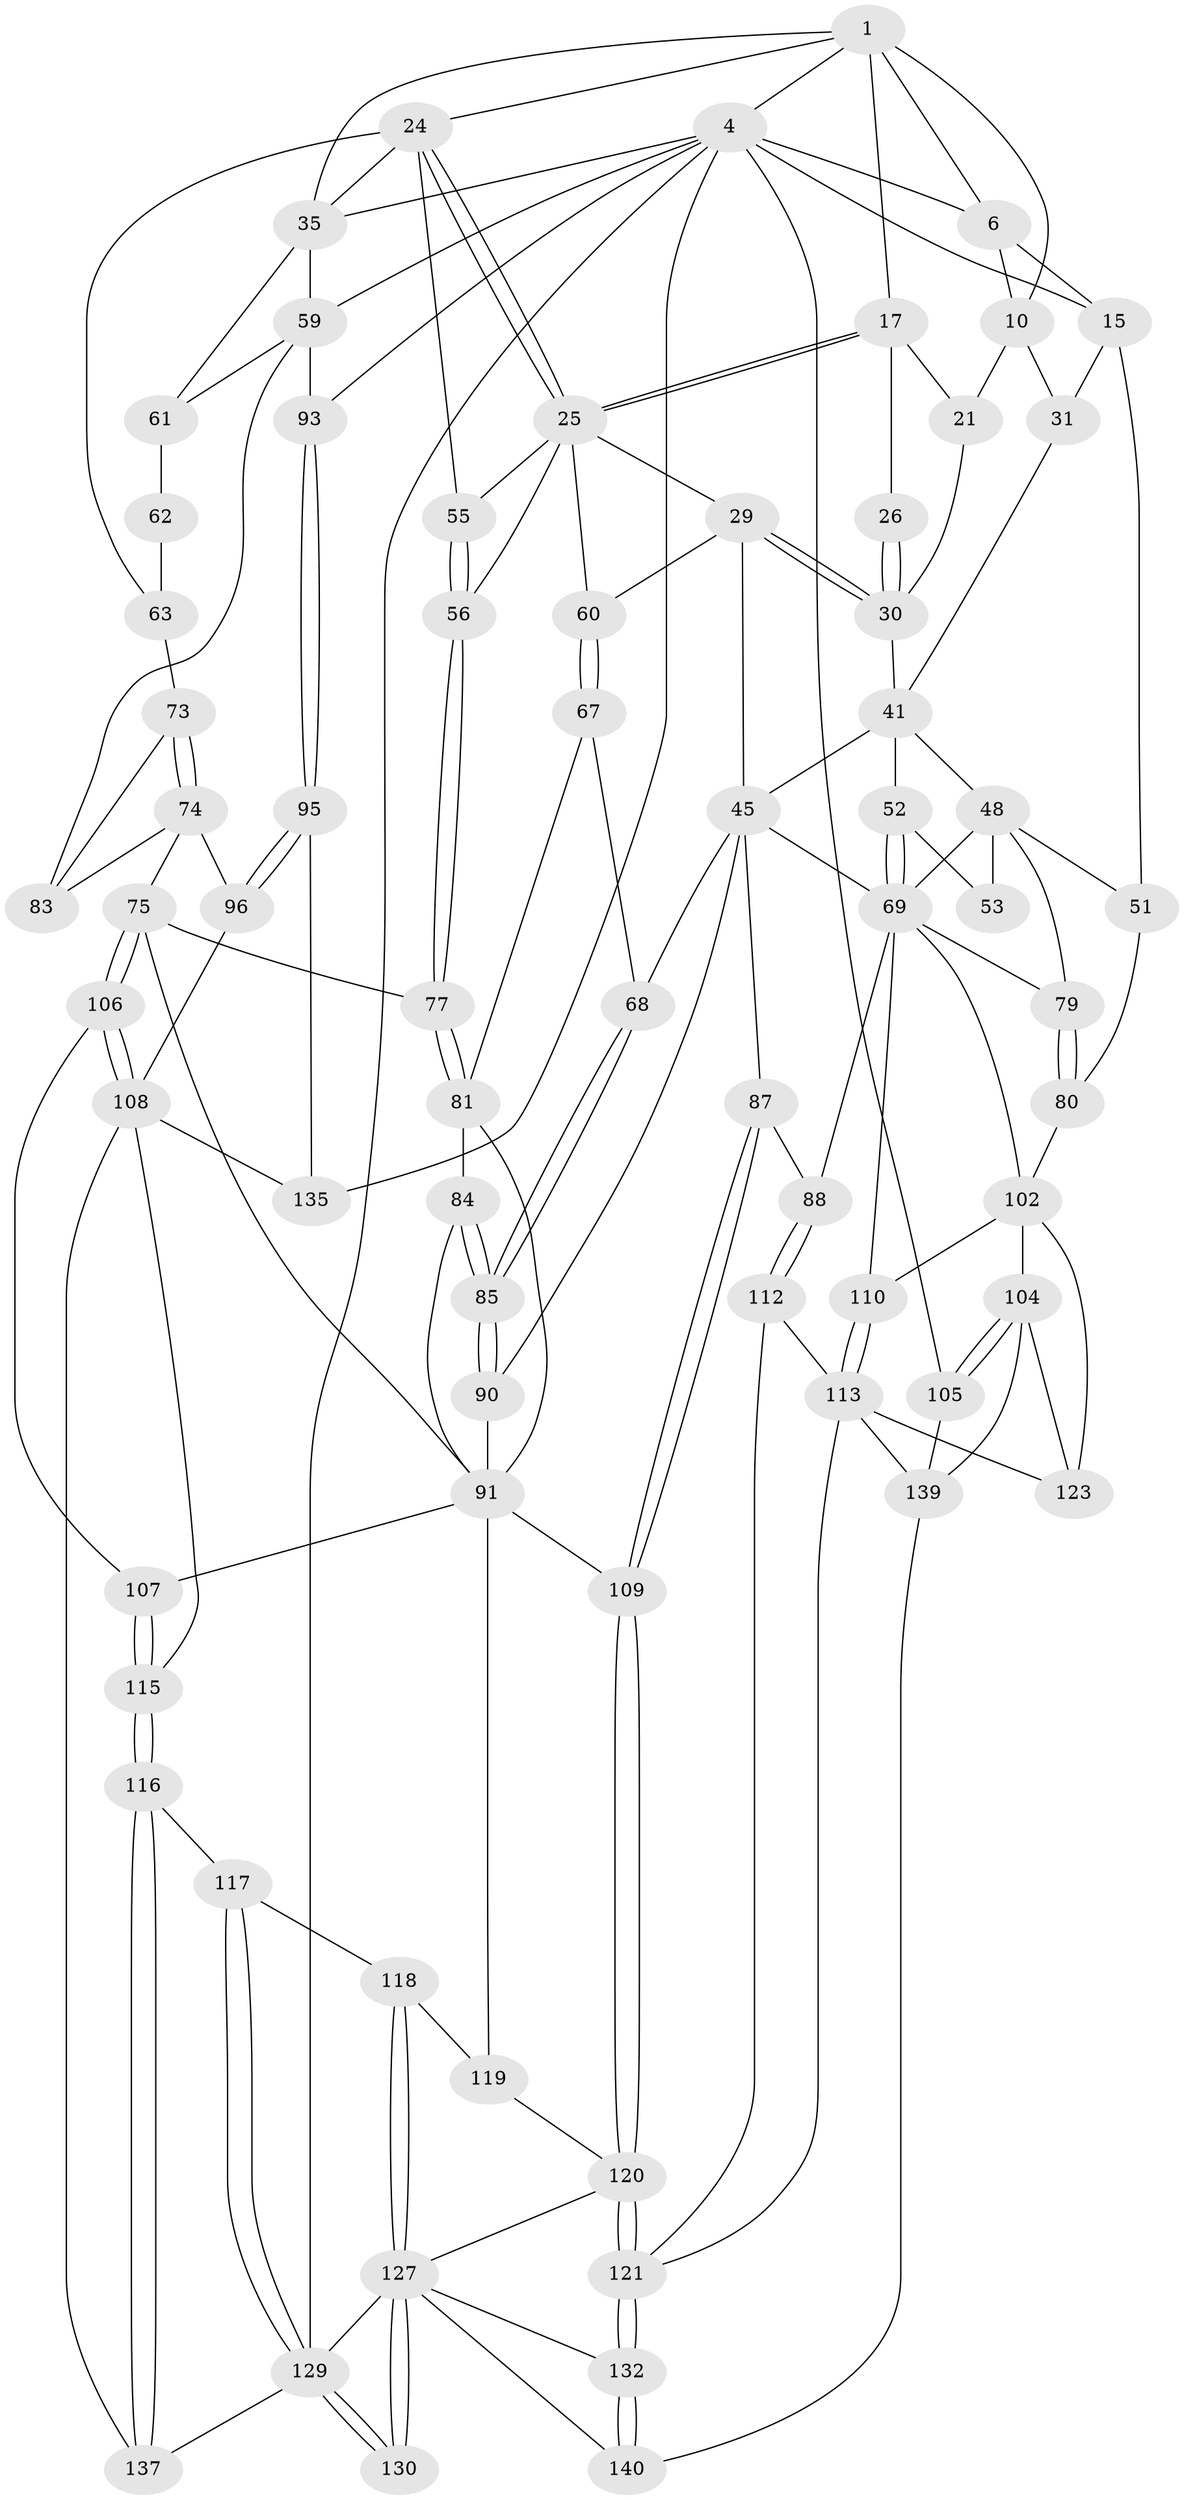 // original degree distribution, {3: 0.02054794520547945, 5: 0.541095890410959, 4: 0.2191780821917808, 6: 0.2191780821917808}
// Generated by graph-tools (version 1.1) at 2025/28/03/15/25 16:28:01]
// undirected, 73 vertices, 169 edges
graph export_dot {
graph [start="1"]
  node [color=gray90,style=filled];
  1 [pos="+0.528063594421614+0",super="+2+8"];
  4 [pos="+1+0",super="+5+92+36"];
  6 [pos="+0+0",super="+7+12"];
  10 [pos="+0.13457027563536342+0.045172274694358514",super="+13+11"];
  15 [pos="+0+0.19196184952117107",super="+16+34"];
  17 [pos="+0.6905899763041896+0",super="+18"];
  21 [pos="+0.4155136084943975+0.19929969725537292"];
  24 [pos="+0.8647760540764706+0.2667393752554261",super="+39"];
  25 [pos="+0.7519131336363302+0.23970192137353294",super="+27"];
  26 [pos="+0.5602061065103204+0.13290333450434155"];
  29 [pos="+0.5849946046117946+0.2918186551179991",super="+43"];
  30 [pos="+0.5544242416813409+0.25576004356004245",super="+33"];
  31 [pos="+0.21655714803975112+0.2288422948277125",super="+32"];
  35 [pos="+0.9440511581108888+0.17382734934005642",super="+37"];
  41 [pos="+0.3600039955867775+0.2886082313965514",super="+42+47"];
  45 [pos="+0.42490067710714846+0.4312178606875987",super="+46"];
  48 [pos="+0.2255497876911157+0.25033115514676124",super="+49"];
  51 [pos="+0.07391955596323364+0.36047019417079257",super="+54"];
  52 [pos="+0.3400637359443725+0.3861522917716413"];
  53 [pos="+0.27335541810574765+0.3737062200221238"];
  55 [pos="+0.7333186626773359+0.4138380021039795"];
  56 [pos="+0.7242213614772745+0.42735622766006526"];
  59 [pos="+1+0.28815468355529333",super="+64"];
  60 [pos="+0.5936957603053217+0.4108856903252684"];
  61 [pos="+0.9448699054406495+0.43030087864672667"];
  62 [pos="+0.9085772680540076+0.43588078546023595"];
  63 [pos="+0.8315580128841583+0.4163104998174754",super="+72"];
  67 [pos="+0.576575616032974+0.43638903919488364"];
  68 [pos="+0.4639174633886477+0.44324345393697157"];
  69 [pos="+0.2701718955717117+0.4704248854755177",super="+70"];
  73 [pos="+0.8327864584525154+0.5220174551704916"];
  74 [pos="+0.8049432835054354+0.5392704055148401",super="+94"];
  75 [pos="+0.7773582144946222+0.5493625958995407",super="+76"];
  77 [pos="+0.7363795540803976+0.5266447490938541"];
  79 [pos="+0.10492998332615991+0.5040013514449982"];
  80 [pos="+0+0.6217022306565653"];
  81 [pos="+0.6471231180579818+0.5270105099126282",super="+82"];
  83 [pos="+0.9489541148548967+0.5315682994676368"];
  84 [pos="+0.5415598480119781+0.5568365238770144"];
  85 [pos="+0.5216690948878973+0.5693106954752977"];
  87 [pos="+0.36413381160417546+0.6425739461409584"];
  88 [pos="+0.2960836431570114+0.6495665863596827"];
  90 [pos="+0.5196594227199305+0.5721792479783674"];
  91 [pos="+0.6177519170810094+0.5891577860332173",super="+97"];
  93 [pos="+1+0.8028400747322612"];
  95 [pos="+1+0.7944376333231354",super="+134"];
  96 [pos="+0.9323194014381235+0.72082232497116"];
  102 [pos="+0.042031634027058645+0.6696240846424303",super="+103+111"];
  104 [pos="+0+0.868917895949346",super="+124"];
  105 [pos="+0+1"];
  106 [pos="+0.8213446016016598+0.6583518467254957"];
  107 [pos="+0.708037630821614+0.7050753802924884"];
  108 [pos="+0.9167482370433873+0.7221413601797796",super="+114"];
  109 [pos="+0.39067508162056+0.683456710877668"];
  110 [pos="+0.18449080625786216+0.7239762350874986"];
  112 [pos="+0.26256066872209455+0.8087884974338885"];
  113 [pos="+0.2142417991770806+0.7916316720596842",super="+125"];
  115 [pos="+0.7341149181306746+0.7374695276268654"];
  116 [pos="+0.7237509574906814+0.8227287302443282"];
  117 [pos="+0.6521040402793531+0.7888706302290154"];
  118 [pos="+0.6144353431578096+0.7375076981554101"];
  119 [pos="+0.6143738119955087+0.7347470906384981"];
  120 [pos="+0.4075182592584403+0.7381397418609369",super="+126"];
  121 [pos="+0.3830296920504484+0.8008874643011278",super="+122"];
  123 [pos="+0.1070563156192127+0.8184200931303446"];
  127 [pos="+0.5624842064084999+0.844733570614396",super="+128"];
  129 [pos="+0.657231277829304+0.9136987381525075",super="+138"];
  130 [pos="+0.6015227888927931+0.883698789598248"];
  132 [pos="+0.424758380879508+0.9423211688066249"];
  135 [pos="+0.8106875256382973+0.8430472912713111",super="+142"];
  137 [pos="+0.7451561280372657+0.8599029163244784"];
  139 [pos="+0.2508196772552713+0.9975680773996272",super="+141"];
  140 [pos="+0.2977948576545924+1"];
  1 -- 17 [weight=2];
  1 -- 35;
  1 -- 4;
  1 -- 24;
  1 -- 6;
  1 -- 10;
  4 -- 105 [weight=2];
  4 -- 6;
  4 -- 93;
  4 -- 59;
  4 -- 35;
  4 -- 135;
  4 -- 15;
  4 -- 129;
  6 -- 10;
  6 -- 15;
  10 -- 31 [weight=2];
  10 -- 21;
  15 -- 51 [weight=2];
  15 -- 31;
  17 -- 25;
  17 -- 25;
  17 -- 26 [weight=2];
  17 -- 21;
  21 -- 30;
  24 -- 25;
  24 -- 25;
  24 -- 63;
  24 -- 55;
  24 -- 35;
  25 -- 55;
  25 -- 56;
  25 -- 60;
  25 -- 29;
  26 -- 30;
  26 -- 30;
  29 -- 30 [weight=2];
  29 -- 30;
  29 -- 45;
  29 -- 60;
  30 -- 41;
  31 -- 41;
  35 -- 59;
  35 -- 61;
  41 -- 48;
  41 -- 52;
  41 -- 45;
  45 -- 68;
  45 -- 69;
  45 -- 87;
  45 -- 90;
  48 -- 53 [weight=2];
  48 -- 51;
  48 -- 69;
  48 -- 79;
  51 -- 80;
  52 -- 53;
  52 -- 69;
  52 -- 69;
  55 -- 56;
  55 -- 56;
  56 -- 77;
  56 -- 77;
  59 -- 83;
  59 -- 93;
  59 -- 61;
  60 -- 67;
  60 -- 67;
  61 -- 62;
  62 -- 63 [weight=2];
  63 -- 73;
  67 -- 68;
  67 -- 81;
  68 -- 85;
  68 -- 85;
  69 -- 102;
  69 -- 88;
  69 -- 110;
  69 -- 79;
  73 -- 74;
  73 -- 74;
  73 -- 83;
  74 -- 75;
  74 -- 96;
  74 -- 83;
  75 -- 106;
  75 -- 106;
  75 -- 77;
  75 -- 91;
  77 -- 81;
  77 -- 81;
  79 -- 80;
  79 -- 80;
  80 -- 102;
  81 -- 91;
  81 -- 84;
  84 -- 85;
  84 -- 85;
  84 -- 91;
  85 -- 90;
  85 -- 90;
  87 -- 88;
  87 -- 109;
  87 -- 109;
  88 -- 112;
  88 -- 112;
  90 -- 91;
  91 -- 119;
  91 -- 107;
  91 -- 109;
  93 -- 95;
  93 -- 95;
  95 -- 96;
  95 -- 96;
  95 -- 135 [weight=2];
  96 -- 108;
  102 -- 104;
  102 -- 110;
  102 -- 123;
  104 -- 105;
  104 -- 105;
  104 -- 123;
  104 -- 139;
  105 -- 139;
  106 -- 107;
  106 -- 108;
  106 -- 108;
  107 -- 115;
  107 -- 115;
  108 -- 137;
  108 -- 115;
  108 -- 135;
  109 -- 120;
  109 -- 120;
  110 -- 113;
  110 -- 113;
  112 -- 113;
  112 -- 121;
  113 -- 123;
  113 -- 139;
  113 -- 121;
  115 -- 116;
  115 -- 116;
  116 -- 117;
  116 -- 137;
  116 -- 137;
  117 -- 118;
  117 -- 129;
  117 -- 129;
  118 -- 119;
  118 -- 127;
  118 -- 127;
  119 -- 120;
  120 -- 121;
  120 -- 121;
  120 -- 127;
  121 -- 132;
  121 -- 132;
  127 -- 130 [weight=2];
  127 -- 130;
  127 -- 132;
  127 -- 140;
  127 -- 129;
  129 -- 130;
  129 -- 130;
  129 -- 137;
  132 -- 140;
  132 -- 140;
  139 -- 140;
}
